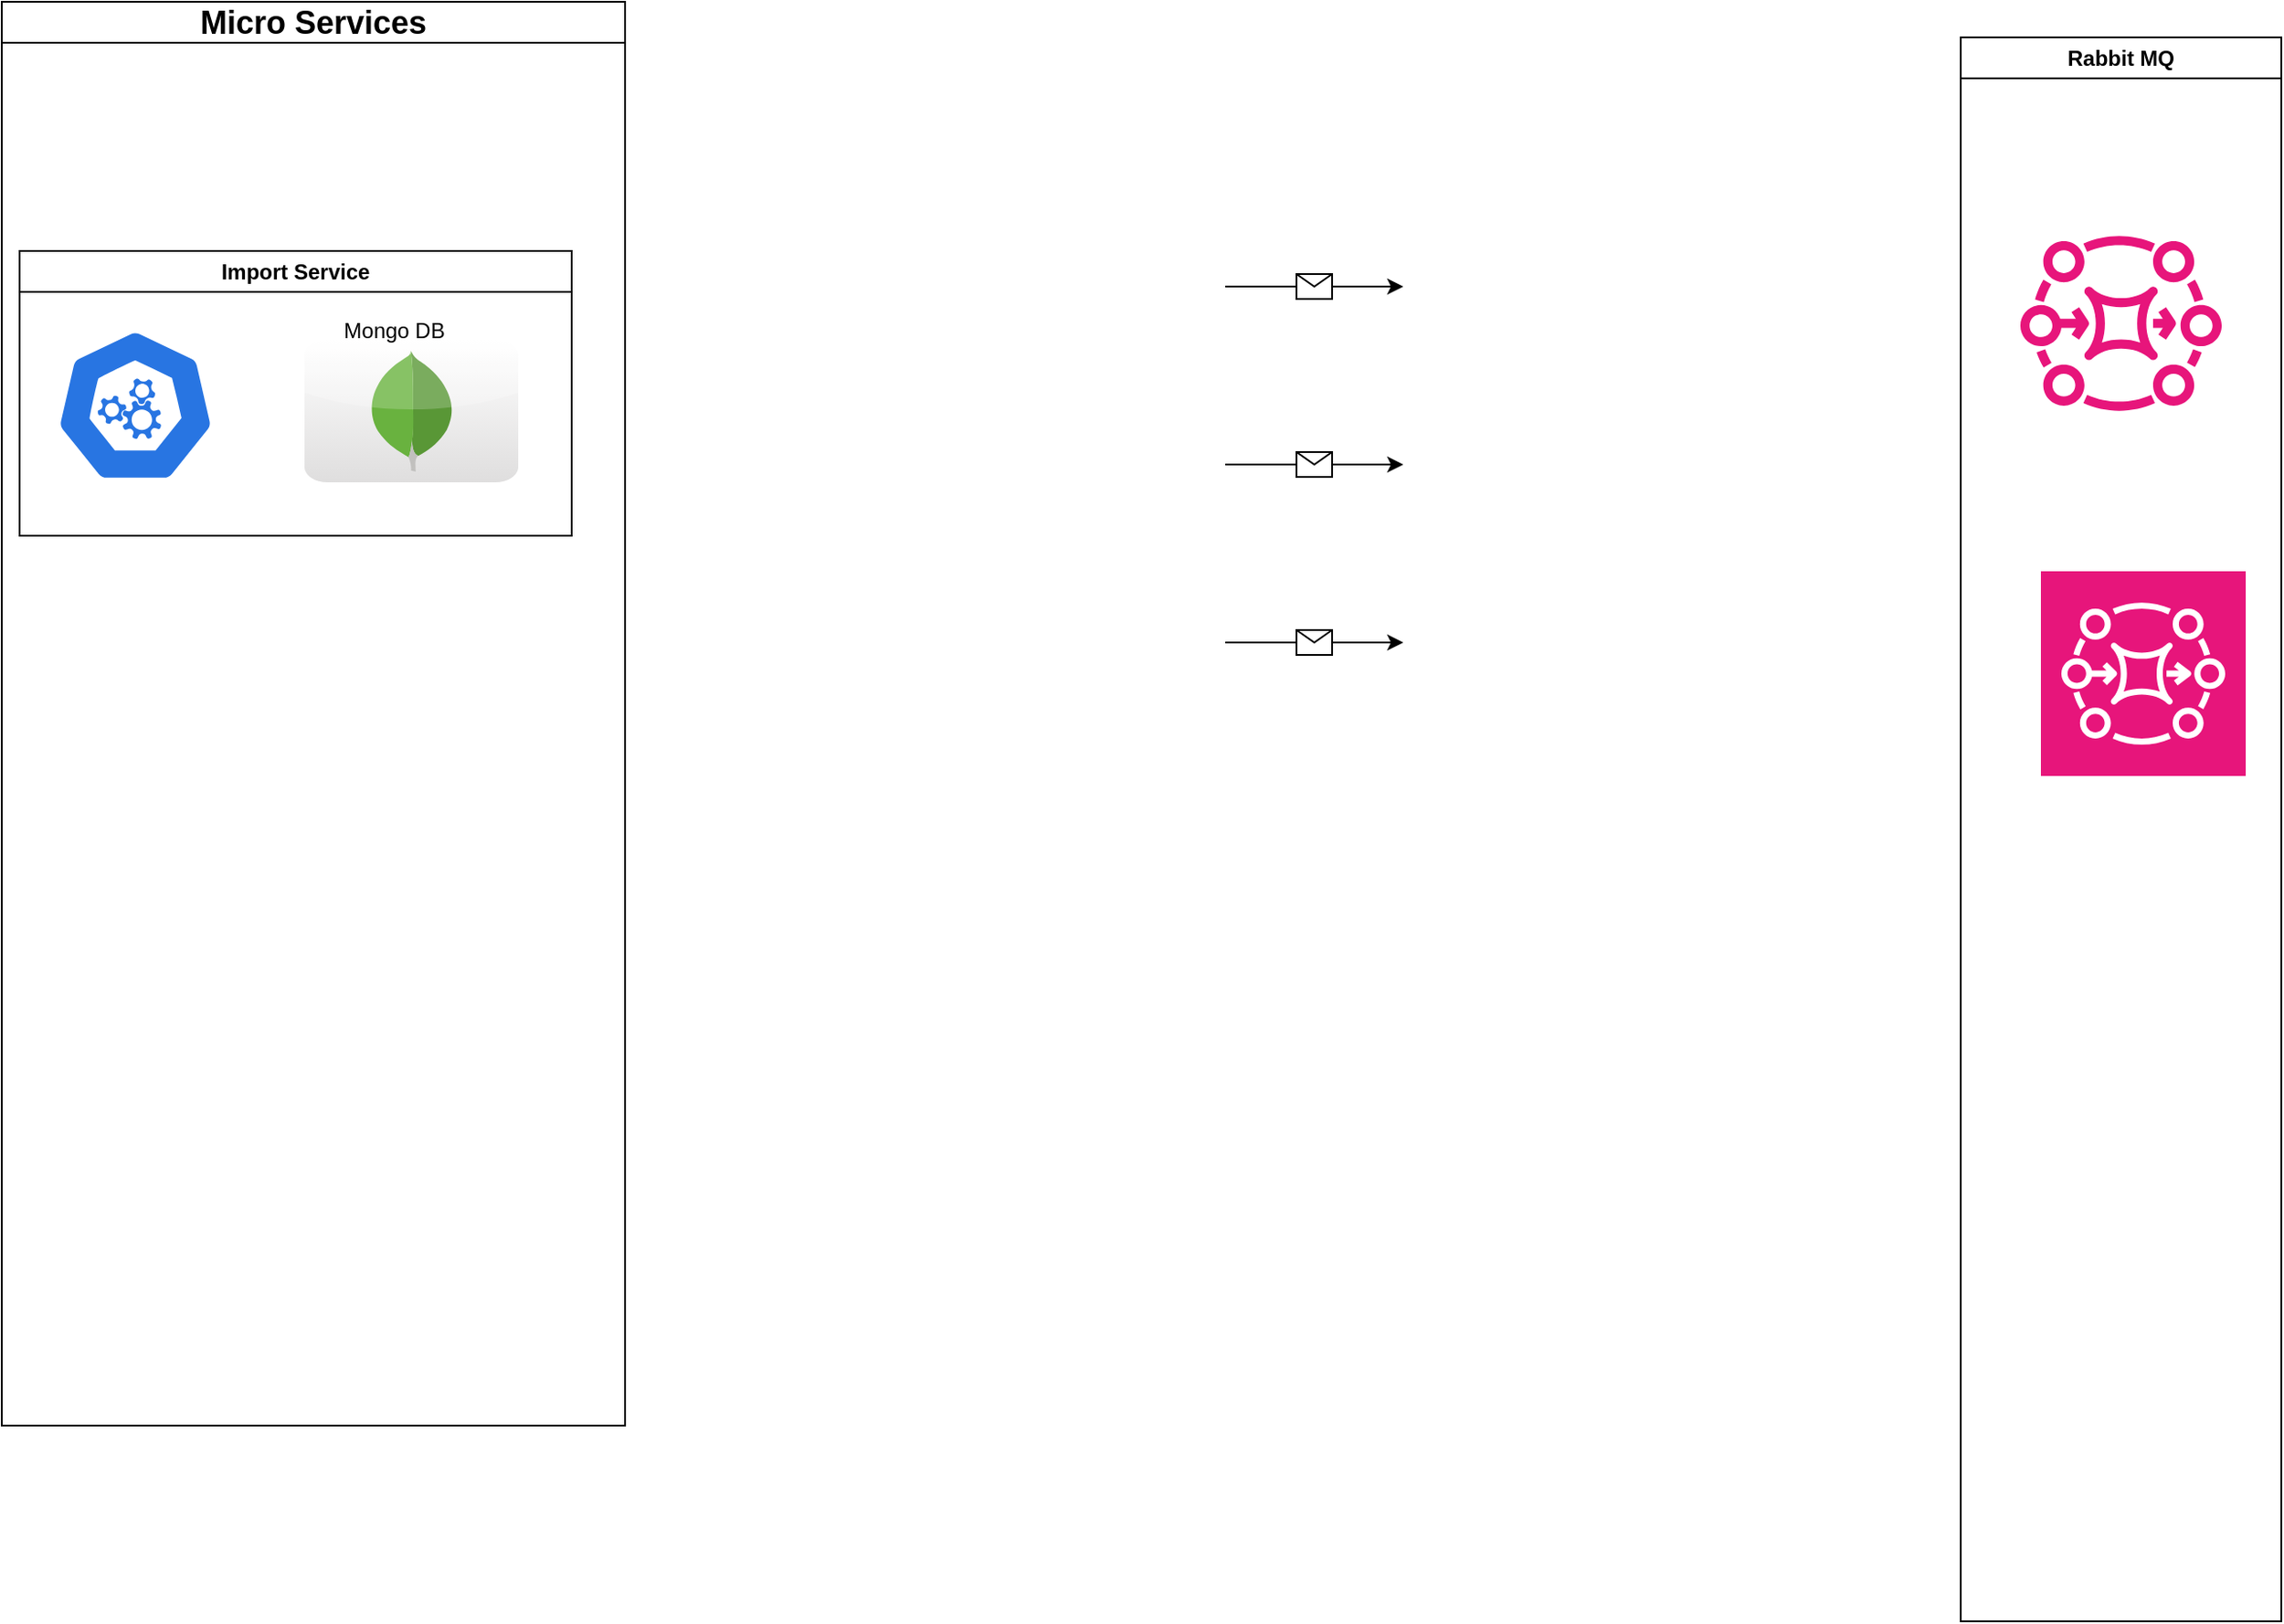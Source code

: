 <mxfile version="24.8.3">
  <diagram name="Page-1" id="74b105a0-9070-1c63-61bc-23e55f88626e">
    <mxGraphModel dx="1723" dy="687" grid="1" gridSize="10" guides="1" tooltips="1" connect="1" arrows="1" fold="1" page="1" pageScale="1.5" pageWidth="1169" pageHeight="826" background="none" math="0" shadow="0">
      <root>
        <mxCell id="0" style=";html=1;" />
        <mxCell id="1" style=";html=1;" parent="0" />
        <mxCell id="ezZVJ3xT8r4Y3w5elAx9-26" value="Rabbit MQ" style="swimlane;whiteSpace=wrap;html=1;" vertex="1" parent="1">
          <mxGeometry x="1240" y="100" width="180" height="890" as="geometry" />
        </mxCell>
        <mxCell id="ezZVJ3xT8r4Y3w5elAx9-28" value="" style="sketch=0;points=[[0,0,0],[0.25,0,0],[0.5,0,0],[0.75,0,0],[1,0,0],[0,1,0],[0.25,1,0],[0.5,1,0],[0.75,1,0],[1,1,0],[0,0.25,0],[0,0.5,0],[0,0.75,0],[1,0.25,0],[1,0.5,0],[1,0.75,0]];outlineConnect=0;fontColor=#232F3E;fillColor=#E7157B;strokeColor=#ffffff;dashed=0;verticalLabelPosition=bottom;verticalAlign=top;align=center;html=1;fontSize=12;fontStyle=0;aspect=fixed;shape=mxgraph.aws4.resourceIcon;resIcon=mxgraph.aws4.mq;" vertex="1" parent="ezZVJ3xT8r4Y3w5elAx9-26">
          <mxGeometry x="45" y="300" width="115" height="115" as="geometry" />
        </mxCell>
        <mxCell id="ezZVJ3xT8r4Y3w5elAx9-36" value="" style="sketch=0;outlineConnect=0;fontColor=#232F3E;gradientColor=none;fillColor=#E7157B;strokeColor=none;dashed=0;verticalLabelPosition=bottom;verticalAlign=top;align=center;html=1;fontSize=12;fontStyle=0;aspect=fixed;pointerEvents=1;shape=mxgraph.aws4.mq_broker;" vertex="1" parent="ezZVJ3xT8r4Y3w5elAx9-26">
          <mxGeometry x="33.48" y="110" width="113.04" height="100" as="geometry" />
        </mxCell>
        <mxCell id="ezZVJ3xT8r4Y3w5elAx9-37" value="" style="endArrow=classic;html=1;rounded=0;" edge="1" parent="1">
          <mxGeometry relative="1" as="geometry">
            <mxPoint x="827" y="240" as="sourcePoint" />
            <mxPoint x="927" y="240" as="targetPoint" />
          </mxGeometry>
        </mxCell>
        <mxCell id="ezZVJ3xT8r4Y3w5elAx9-38" value="" style="shape=message;html=1;outlineConnect=0;" vertex="1" parent="ezZVJ3xT8r4Y3w5elAx9-37">
          <mxGeometry width="20" height="14" relative="1" as="geometry">
            <mxPoint x="-10" y="-7" as="offset" />
          </mxGeometry>
        </mxCell>
        <mxCell id="ezZVJ3xT8r4Y3w5elAx9-40" value="" style="endArrow=classic;html=1;rounded=0;" edge="1" parent="1">
          <mxGeometry relative="1" as="geometry">
            <mxPoint x="827" y="440" as="sourcePoint" />
            <mxPoint x="927" y="440" as="targetPoint" />
          </mxGeometry>
        </mxCell>
        <mxCell id="ezZVJ3xT8r4Y3w5elAx9-41" value="" style="shape=message;html=1;outlineConnect=0;" vertex="1" parent="ezZVJ3xT8r4Y3w5elAx9-40">
          <mxGeometry width="20" height="14" relative="1" as="geometry">
            <mxPoint x="-10" y="-7" as="offset" />
          </mxGeometry>
        </mxCell>
        <mxCell id="ezZVJ3xT8r4Y3w5elAx9-42" value="" style="endArrow=classic;html=1;rounded=0;" edge="1" parent="1">
          <mxGeometry relative="1" as="geometry">
            <mxPoint x="827" y="340" as="sourcePoint" />
            <mxPoint x="927" y="340" as="targetPoint" />
          </mxGeometry>
        </mxCell>
        <mxCell id="ezZVJ3xT8r4Y3w5elAx9-43" value="" style="shape=message;html=1;outlineConnect=0;" vertex="1" parent="ezZVJ3xT8r4Y3w5elAx9-42">
          <mxGeometry width="20" height="14" relative="1" as="geometry">
            <mxPoint x="-10" y="-7" as="offset" />
          </mxGeometry>
        </mxCell>
        <mxCell id="ezZVJ3xT8r4Y3w5elAx9-51" value="&lt;font style=&quot;font-size: 18px;&quot;&gt;Micro Services&lt;/font&gt;" style="swimlane;whiteSpace=wrap;html=1;" vertex="1" parent="1">
          <mxGeometry x="140" y="80" width="350" height="800" as="geometry" />
        </mxCell>
        <mxCell id="ezZVJ3xT8r4Y3w5elAx9-15" value="Import Service" style="swimlane;whiteSpace=wrap;html=1;" vertex="1" parent="ezZVJ3xT8r4Y3w5elAx9-51">
          <mxGeometry x="10" y="140" width="310" height="160" as="geometry" />
        </mxCell>
        <mxCell id="ezZVJ3xT8r4Y3w5elAx9-3" value="" style="dashed=0;outlineConnect=0;html=1;align=center;labelPosition=center;verticalLabelPosition=bottom;verticalAlign=top;shape=mxgraph.webicons.mongodb;gradientColor=#DFDEDE" vertex="1" parent="ezZVJ3xT8r4Y3w5elAx9-15">
          <mxGeometry x="160" y="50" width="120" height="80" as="geometry" />
        </mxCell>
        <mxCell id="ezZVJ3xT8r4Y3w5elAx9-17" value="Mongo DB" style="text;html=1;align=center;verticalAlign=middle;resizable=0;points=[];autosize=1;strokeColor=none;fillColor=none;" vertex="1" parent="ezZVJ3xT8r4Y3w5elAx9-15">
          <mxGeometry x="170" y="30" width="80" height="30" as="geometry" />
        </mxCell>
        <mxCell id="ezZVJ3xT8r4Y3w5elAx9-18" value="" style="aspect=fixed;sketch=0;html=1;dashed=0;whitespace=wrap;verticalLabelPosition=bottom;verticalAlign=top;fillColor=#2875E2;strokeColor=#ffffff;points=[[0.005,0.63,0],[0.1,0.2,0],[0.9,0.2,0],[0.5,0,0],[0.995,0.63,0],[0.72,0.99,0],[0.5,1,0],[0.28,0.99,0]];shape=mxgraph.kubernetes.icon2;prIcon=api" vertex="1" parent="ezZVJ3xT8r4Y3w5elAx9-15">
          <mxGeometry x="20" y="43.6" width="90" height="86.4" as="geometry" />
        </mxCell>
      </root>
    </mxGraphModel>
  </diagram>
</mxfile>
